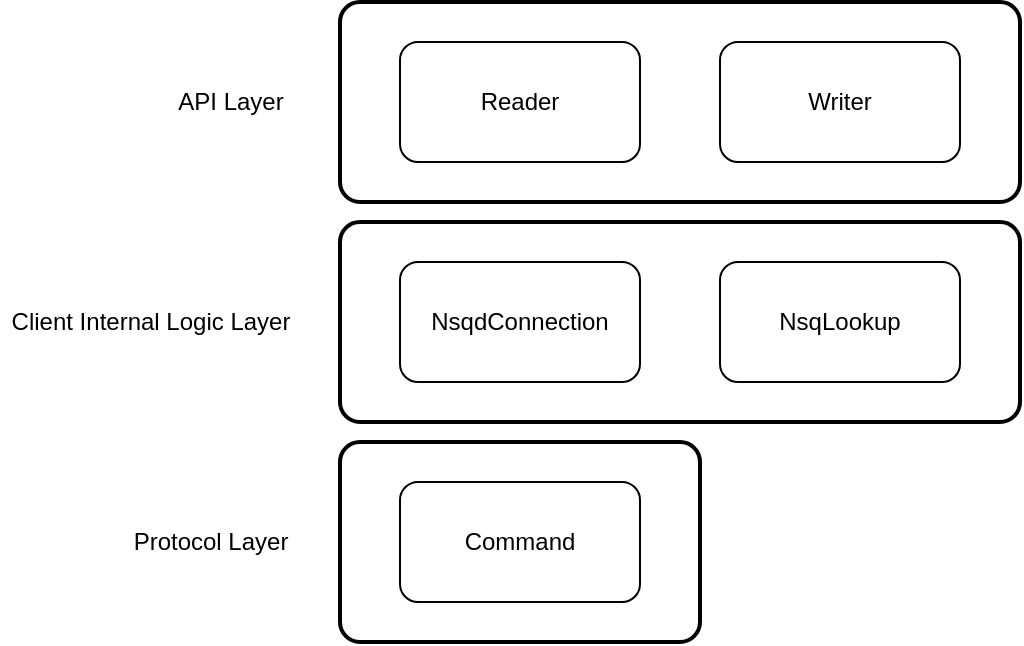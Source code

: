 <mxfile version="13.3.9" type="github">
  <diagram id="SLjYNkCGCdBYHWG2dAbt" name="Page-1">
    <mxGraphModel dx="2066" dy="1154" grid="1" gridSize="10" guides="1" tooltips="1" connect="1" arrows="1" fold="1" page="1" pageScale="1" pageWidth="827" pageHeight="1169" math="0" shadow="0">
      <root>
        <mxCell id="0" />
        <mxCell id="1" parent="0" />
        <mxCell id="tGvtrwMOTFhzDvKhw0iq-7" value="" style="rounded=1;arcSize=10;dashed=0;fillColor=none;gradientColor=none;strokeWidth=2;" vertex="1" parent="1">
          <mxGeometry x="210" y="400" width="340" height="100" as="geometry" />
        </mxCell>
        <mxCell id="tGvtrwMOTFhzDvKhw0iq-5" value="" style="rounded=1;arcSize=10;dashed=0;fillColor=none;gradientColor=none;strokeWidth=2;" vertex="1" parent="1">
          <mxGeometry x="210" y="290" width="340" height="100" as="geometry" />
        </mxCell>
        <mxCell id="tGvtrwMOTFhzDvKhw0iq-1" value="Reader" style="rounded=1;whiteSpace=wrap;html=1;" vertex="1" parent="1">
          <mxGeometry x="240" y="310" width="120" height="60" as="geometry" />
        </mxCell>
        <mxCell id="tGvtrwMOTFhzDvKhw0iq-2" value="Writer" style="rounded=1;whiteSpace=wrap;html=1;" vertex="1" parent="1">
          <mxGeometry x="400" y="310" width="120" height="60" as="geometry" />
        </mxCell>
        <mxCell id="tGvtrwMOTFhzDvKhw0iq-3" value="NsqLookup" style="rounded=1;whiteSpace=wrap;html=1;" vertex="1" parent="1">
          <mxGeometry x="400" y="420" width="120" height="60" as="geometry" />
        </mxCell>
        <mxCell id="tGvtrwMOTFhzDvKhw0iq-4" value="NsqdConnection" style="rounded=1;whiteSpace=wrap;html=1;" vertex="1" parent="1">
          <mxGeometry x="240" y="420" width="120" height="60" as="geometry" />
        </mxCell>
        <mxCell id="tGvtrwMOTFhzDvKhw0iq-8" value="API Layer" style="text;html=1;align=center;verticalAlign=middle;resizable=0;points=[];autosize=1;" vertex="1" parent="1">
          <mxGeometry x="120" y="330" width="70" height="20" as="geometry" />
        </mxCell>
        <mxCell id="tGvtrwMOTFhzDvKhw0iq-9" value="Client Internal Logic Layer" style="text;html=1;align=center;verticalAlign=middle;resizable=0;points=[];autosize=1;" vertex="1" parent="1">
          <mxGeometry x="40" y="440" width="150" height="20" as="geometry" />
        </mxCell>
        <mxCell id="tGvtrwMOTFhzDvKhw0iq-12" value="Command" style="rounded=1;whiteSpace=wrap;html=1;" vertex="1" parent="1">
          <mxGeometry x="240" y="530" width="120" height="60" as="geometry" />
        </mxCell>
        <mxCell id="tGvtrwMOTFhzDvKhw0iq-16" value="" style="rounded=1;arcSize=10;dashed=0;fillColor=none;gradientColor=none;strokeWidth=2;" vertex="1" parent="1">
          <mxGeometry x="210" y="510" width="180" height="100" as="geometry" />
        </mxCell>
        <mxCell id="tGvtrwMOTFhzDvKhw0iq-17" value="Protocol Layer" style="text;html=1;align=center;verticalAlign=middle;resizable=0;points=[];autosize=1;" vertex="1" parent="1">
          <mxGeometry x="100" y="550" width="90" height="20" as="geometry" />
        </mxCell>
      </root>
    </mxGraphModel>
  </diagram>
</mxfile>
